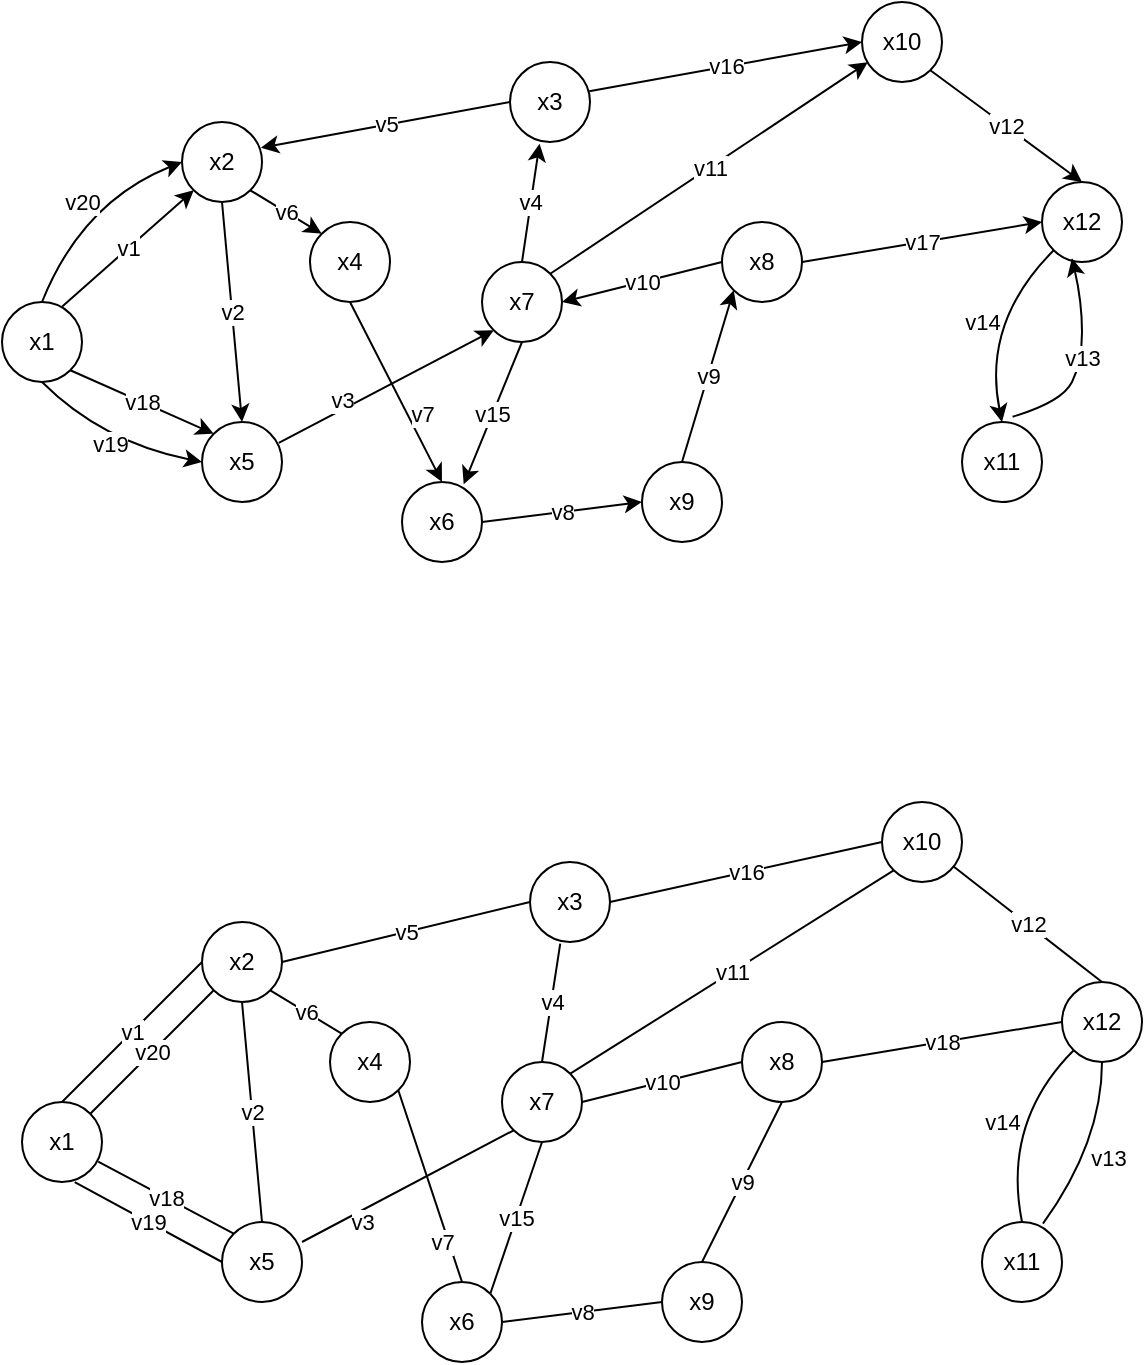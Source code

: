 <mxfile version="24.8.6">
  <diagram name="Страница — 1" id="Pw3dWoZ9kqQxSuHY3JxT">
    <mxGraphModel dx="1180" dy="746" grid="0" gridSize="10" guides="1" tooltips="1" connect="1" arrows="1" fold="1" page="1" pageScale="1" pageWidth="827" pageHeight="1169" background="none" math="0" shadow="0">
      <root>
        <mxCell id="0" />
        <mxCell id="1" parent="0" />
        <mxCell id="pMrcGOLwk-OuIuiQOvmT-1" value="x1" style="ellipse;whiteSpace=wrap;html=1;aspect=fixed;" parent="1" vertex="1">
          <mxGeometry x="160" y="390" width="40" height="40" as="geometry" />
        </mxCell>
        <mxCell id="pMrcGOLwk-OuIuiQOvmT-3" value="x7" style="ellipse;whiteSpace=wrap;html=1;aspect=fixed;" parent="1" vertex="1">
          <mxGeometry x="400" y="370" width="40" height="40" as="geometry" />
        </mxCell>
        <mxCell id="pMrcGOLwk-OuIuiQOvmT-4" value="x5" style="ellipse;whiteSpace=wrap;html=1;aspect=fixed;" parent="1" vertex="1">
          <mxGeometry x="260" y="450" width="40" height="40" as="geometry" />
        </mxCell>
        <mxCell id="pMrcGOLwk-OuIuiQOvmT-5" value="x6" style="ellipse;whiteSpace=wrap;html=1;aspect=fixed;" parent="1" vertex="1">
          <mxGeometry x="360" y="480" width="40" height="40" as="geometry" />
        </mxCell>
        <mxCell id="pMrcGOLwk-OuIuiQOvmT-6" value="x9" style="ellipse;whiteSpace=wrap;html=1;aspect=fixed;" parent="1" vertex="1">
          <mxGeometry x="480" y="470" width="40" height="40" as="geometry" />
        </mxCell>
        <mxCell id="pMrcGOLwk-OuIuiQOvmT-8" value="x2" style="ellipse;whiteSpace=wrap;html=1;aspect=fixed;" parent="1" vertex="1">
          <mxGeometry x="250" y="300" width="40" height="40" as="geometry" />
        </mxCell>
        <mxCell id="pMrcGOLwk-OuIuiQOvmT-9" value="x4" style="ellipse;whiteSpace=wrap;html=1;aspect=fixed;" parent="1" vertex="1">
          <mxGeometry x="314" y="350" width="40" height="40" as="geometry" />
        </mxCell>
        <mxCell id="pMrcGOLwk-OuIuiQOvmT-10" value="x3" style="ellipse;whiteSpace=wrap;html=1;aspect=fixed;" parent="1" vertex="1">
          <mxGeometry x="414" y="270" width="40" height="40" as="geometry" />
        </mxCell>
        <mxCell id="pMrcGOLwk-OuIuiQOvmT-11" value="x11" style="ellipse;whiteSpace=wrap;html=1;aspect=fixed;" parent="1" vertex="1">
          <mxGeometry x="640" y="450" width="40" height="40" as="geometry" />
        </mxCell>
        <mxCell id="pMrcGOLwk-OuIuiQOvmT-12" value="x8" style="ellipse;whiteSpace=wrap;html=1;aspect=fixed;" parent="1" vertex="1">
          <mxGeometry x="520" y="350" width="40" height="40" as="geometry" />
        </mxCell>
        <mxCell id="pMrcGOLwk-OuIuiQOvmT-14" value="x10" style="ellipse;whiteSpace=wrap;html=1;aspect=fixed;" parent="1" vertex="1">
          <mxGeometry x="590" y="240" width="40" height="40" as="geometry" />
        </mxCell>
        <mxCell id="pMrcGOLwk-OuIuiQOvmT-15" value="x12" style="ellipse;whiteSpace=wrap;html=1;aspect=fixed;" parent="1" vertex="1">
          <mxGeometry x="680" y="330" width="40" height="40" as="geometry" />
        </mxCell>
        <mxCell id="pMrcGOLwk-OuIuiQOvmT-19" value="v1" style="endArrow=classic;html=1;rounded=0;exitX=0.753;exitY=0.055;exitDx=0;exitDy=0;exitPerimeter=0;entryX=0;entryY=1;entryDx=0;entryDy=0;" parent="1" source="pMrcGOLwk-OuIuiQOvmT-1" target="pMrcGOLwk-OuIuiQOvmT-8" edge="1">
          <mxGeometry width="50" height="50" relative="1" as="geometry">
            <mxPoint x="420" y="360" as="sourcePoint" />
            <mxPoint x="470" y="310" as="targetPoint" />
          </mxGeometry>
        </mxCell>
        <mxCell id="pMrcGOLwk-OuIuiQOvmT-20" value="v6" style="endArrow=classic;html=1;rounded=0;exitX=1;exitY=1;exitDx=0;exitDy=0;entryX=0;entryY=0;entryDx=0;entryDy=0;" parent="1" source="pMrcGOLwk-OuIuiQOvmT-8" target="pMrcGOLwk-OuIuiQOvmT-9" edge="1">
          <mxGeometry width="50" height="50" relative="1" as="geometry">
            <mxPoint x="200" y="402" as="sourcePoint" />
            <mxPoint x="266" y="344" as="targetPoint" />
          </mxGeometry>
        </mxCell>
        <mxCell id="pMrcGOLwk-OuIuiQOvmT-21" value="v2" style="endArrow=classic;html=1;rounded=0;exitX=0.5;exitY=1;exitDx=0;exitDy=0;entryX=0.5;entryY=0;entryDx=0;entryDy=0;" parent="1" source="pMrcGOLwk-OuIuiQOvmT-8" target="pMrcGOLwk-OuIuiQOvmT-4" edge="1">
          <mxGeometry width="50" height="50" relative="1" as="geometry">
            <mxPoint x="294" y="344" as="sourcePoint" />
            <mxPoint x="330" y="366" as="targetPoint" />
          </mxGeometry>
        </mxCell>
        <mxCell id="pMrcGOLwk-OuIuiQOvmT-22" value="v5" style="endArrow=classic;html=1;rounded=0;exitX=0;exitY=0.5;exitDx=0;exitDy=0;entryX=0.986;entryY=0.322;entryDx=0;entryDy=0;entryPerimeter=0;" parent="1" source="pMrcGOLwk-OuIuiQOvmT-10" target="pMrcGOLwk-OuIuiQOvmT-8" edge="1">
          <mxGeometry width="50" height="50" relative="1" as="geometry">
            <mxPoint x="294" y="344" as="sourcePoint" />
            <mxPoint x="330" y="366" as="targetPoint" />
          </mxGeometry>
        </mxCell>
        <mxCell id="pMrcGOLwk-OuIuiQOvmT-23" value="v4" style="endArrow=classic;html=1;rounded=0;exitX=0.5;exitY=0;exitDx=0;exitDy=0;entryX=0.369;entryY=1.021;entryDx=0;entryDy=0;entryPerimeter=0;" parent="1" source="pMrcGOLwk-OuIuiQOvmT-3" target="pMrcGOLwk-OuIuiQOvmT-10" edge="1">
          <mxGeometry width="50" height="50" relative="1" as="geometry">
            <mxPoint x="294" y="344" as="sourcePoint" />
            <mxPoint x="330" y="366" as="targetPoint" />
          </mxGeometry>
        </mxCell>
        <mxCell id="pMrcGOLwk-OuIuiQOvmT-24" value="v3" style="endArrow=classic;html=1;rounded=0;exitX=0.96;exitY=0.262;exitDx=0;exitDy=0;entryX=0;entryY=1;entryDx=0;entryDy=0;exitPerimeter=0;" parent="1" source="pMrcGOLwk-OuIuiQOvmT-4" target="pMrcGOLwk-OuIuiQOvmT-3" edge="1">
          <mxGeometry x="-0.382" y="3" width="50" height="50" relative="1" as="geometry">
            <mxPoint x="280" y="350" as="sourcePoint" />
            <mxPoint x="290" y="460" as="targetPoint" />
            <mxPoint y="-1" as="offset" />
          </mxGeometry>
        </mxCell>
        <mxCell id="pMrcGOLwk-OuIuiQOvmT-25" value="v7" style="endArrow=classic;html=1;rounded=0;exitX=0.5;exitY=1;exitDx=0;exitDy=0;entryX=0.5;entryY=0;entryDx=0;entryDy=0;" parent="1" source="pMrcGOLwk-OuIuiQOvmT-9" target="pMrcGOLwk-OuIuiQOvmT-5" edge="1">
          <mxGeometry x="0.316" y="6" width="50" height="50" relative="1" as="geometry">
            <mxPoint x="420" y="360" as="sourcePoint" />
            <mxPoint x="470" y="310" as="targetPoint" />
            <mxPoint as="offset" />
          </mxGeometry>
        </mxCell>
        <mxCell id="pMrcGOLwk-OuIuiQOvmT-27" value="v8" style="endArrow=classic;html=1;rounded=0;exitX=1;exitY=0.5;exitDx=0;exitDy=0;entryX=0;entryY=0.5;entryDx=0;entryDy=0;" parent="1" source="pMrcGOLwk-OuIuiQOvmT-5" target="pMrcGOLwk-OuIuiQOvmT-6" edge="1">
          <mxGeometry width="50" height="50" relative="1" as="geometry">
            <mxPoint x="420" y="360" as="sourcePoint" />
            <mxPoint x="470" y="310" as="targetPoint" />
          </mxGeometry>
        </mxCell>
        <mxCell id="pMrcGOLwk-OuIuiQOvmT-28" value="v9" style="endArrow=classic;html=1;rounded=0;exitX=0.5;exitY=0;exitDx=0;exitDy=0;entryX=0;entryY=1;entryDx=0;entryDy=0;" parent="1" source="pMrcGOLwk-OuIuiQOvmT-6" target="pMrcGOLwk-OuIuiQOvmT-12" edge="1">
          <mxGeometry width="50" height="50" relative="1" as="geometry">
            <mxPoint x="420" y="360" as="sourcePoint" />
            <mxPoint x="470" y="310" as="targetPoint" />
          </mxGeometry>
        </mxCell>
        <mxCell id="pMrcGOLwk-OuIuiQOvmT-29" value="v10" style="endArrow=classic;html=1;rounded=0;exitX=0;exitY=0.5;exitDx=0;exitDy=0;entryX=1;entryY=0.5;entryDx=0;entryDy=0;" parent="1" source="pMrcGOLwk-OuIuiQOvmT-12" target="pMrcGOLwk-OuIuiQOvmT-3" edge="1">
          <mxGeometry width="50" height="50" relative="1" as="geometry">
            <mxPoint x="420" y="360" as="sourcePoint" />
            <mxPoint x="470" y="310" as="targetPoint" />
          </mxGeometry>
        </mxCell>
        <mxCell id="pMrcGOLwk-OuIuiQOvmT-31" value="v11" style="endArrow=classic;html=1;rounded=0;exitX=1;exitY=0;exitDx=0;exitDy=0;entryX=0.072;entryY=0.753;entryDx=0;entryDy=0;entryPerimeter=0;" parent="1" source="pMrcGOLwk-OuIuiQOvmT-3" target="pMrcGOLwk-OuIuiQOvmT-14" edge="1">
          <mxGeometry width="50" height="50" relative="1" as="geometry">
            <mxPoint x="420" y="360" as="sourcePoint" />
            <mxPoint x="470" y="310" as="targetPoint" />
          </mxGeometry>
        </mxCell>
        <mxCell id="pMrcGOLwk-OuIuiQOvmT-32" value="v12" style="endArrow=classic;html=1;rounded=0;exitX=1;exitY=1;exitDx=0;exitDy=0;entryX=0.5;entryY=0;entryDx=0;entryDy=0;" parent="1" source="pMrcGOLwk-OuIuiQOvmT-14" target="pMrcGOLwk-OuIuiQOvmT-15" edge="1">
          <mxGeometry width="50" height="50" relative="1" as="geometry">
            <mxPoint x="420" y="360" as="sourcePoint" />
            <mxPoint x="470" y="310" as="targetPoint" />
          </mxGeometry>
        </mxCell>
        <mxCell id="pMrcGOLwk-OuIuiQOvmT-33" value="v13" style="endArrow=classic;html=1;rounded=0;entryX=0.374;entryY=0.952;entryDx=0;entryDy=0;entryPerimeter=0;exitX=0.633;exitY=-0.066;exitDx=0;exitDy=0;exitPerimeter=0;curved=1;" parent="1" source="pMrcGOLwk-OuIuiQOvmT-11" target="pMrcGOLwk-OuIuiQOvmT-15" edge="1">
          <mxGeometry width="50" height="50" relative="1" as="geometry">
            <mxPoint x="420" y="360" as="sourcePoint" />
            <mxPoint x="470" y="310" as="targetPoint" />
            <Array as="points">
              <mxPoint x="690" y="440" />
              <mxPoint x="700" y="420" />
              <mxPoint x="700" y="390" />
            </Array>
          </mxGeometry>
        </mxCell>
        <mxCell id="pMrcGOLwk-OuIuiQOvmT-35" value="v14" style="endArrow=classic;html=1;rounded=0;exitX=0;exitY=1;exitDx=0;exitDy=0;entryX=0.5;entryY=0;entryDx=0;entryDy=0;curved=1;" parent="1" source="pMrcGOLwk-OuIuiQOvmT-15" target="pMrcGOLwk-OuIuiQOvmT-11" edge="1">
          <mxGeometry width="50" height="50" relative="1" as="geometry">
            <mxPoint x="420" y="360" as="sourcePoint" />
            <mxPoint x="470" y="310" as="targetPoint" />
            <Array as="points">
              <mxPoint x="650" y="400" />
            </Array>
          </mxGeometry>
        </mxCell>
        <mxCell id="pMrcGOLwk-OuIuiQOvmT-36" value="v17" style="endArrow=classic;html=1;rounded=0;exitX=1;exitY=0.5;exitDx=0;exitDy=0;entryX=0;entryY=0.5;entryDx=0;entryDy=0;" parent="1" source="pMrcGOLwk-OuIuiQOvmT-12" target="pMrcGOLwk-OuIuiQOvmT-15" edge="1">
          <mxGeometry width="50" height="50" relative="1" as="geometry">
            <mxPoint x="420" y="360" as="sourcePoint" />
            <mxPoint x="470" y="310" as="targetPoint" />
          </mxGeometry>
        </mxCell>
        <mxCell id="pMrcGOLwk-OuIuiQOvmT-37" value="v16" style="endArrow=classic;html=1;rounded=0;exitX=0.99;exitY=0.366;exitDx=0;exitDy=0;exitPerimeter=0;entryX=0;entryY=0.5;entryDx=0;entryDy=0;" parent="1" source="pMrcGOLwk-OuIuiQOvmT-10" target="pMrcGOLwk-OuIuiQOvmT-14" edge="1">
          <mxGeometry width="50" height="50" relative="1" as="geometry">
            <mxPoint x="420" y="360" as="sourcePoint" />
            <mxPoint x="470" y="310" as="targetPoint" />
          </mxGeometry>
        </mxCell>
        <mxCell id="pMrcGOLwk-OuIuiQOvmT-38" value="v15" style="endArrow=classic;html=1;rounded=0;exitX=0.5;exitY=1;exitDx=0;exitDy=0;entryX=0.771;entryY=0.029;entryDx=0;entryDy=0;entryPerimeter=0;" parent="1" source="pMrcGOLwk-OuIuiQOvmT-3" target="pMrcGOLwk-OuIuiQOvmT-5" edge="1">
          <mxGeometry width="50" height="50" relative="1" as="geometry">
            <mxPoint x="420" y="360" as="sourcePoint" />
            <mxPoint x="470" y="310" as="targetPoint" />
          </mxGeometry>
        </mxCell>
        <mxCell id="pMrcGOLwk-OuIuiQOvmT-39" value="v18" style="endArrow=classic;html=1;rounded=0;exitX=1;exitY=1;exitDx=0;exitDy=0;entryX=0;entryY=0;entryDx=0;entryDy=0;" parent="1" source="pMrcGOLwk-OuIuiQOvmT-1" target="pMrcGOLwk-OuIuiQOvmT-4" edge="1">
          <mxGeometry width="50" height="50" relative="1" as="geometry">
            <mxPoint x="420" y="360" as="sourcePoint" />
            <mxPoint x="470" y="310" as="targetPoint" />
          </mxGeometry>
        </mxCell>
        <mxCell id="pMrcGOLwk-OuIuiQOvmT-40" value="v19" style="endArrow=classic;html=1;rounded=0;exitX=0.5;exitY=1;exitDx=0;exitDy=0;entryX=0;entryY=0.5;entryDx=0;entryDy=0;curved=1;" parent="1" source="pMrcGOLwk-OuIuiQOvmT-1" target="pMrcGOLwk-OuIuiQOvmT-4" edge="1">
          <mxGeometry width="50" height="50" relative="1" as="geometry">
            <mxPoint x="420" y="360" as="sourcePoint" />
            <mxPoint x="470" y="310" as="targetPoint" />
            <Array as="points">
              <mxPoint x="210" y="460" />
            </Array>
          </mxGeometry>
        </mxCell>
        <mxCell id="pMrcGOLwk-OuIuiQOvmT-41" value="v20" style="endArrow=classic;html=1;rounded=0;exitX=0.5;exitY=0;exitDx=0;exitDy=0;entryX=0;entryY=0.5;entryDx=0;entryDy=0;curved=1;" parent="1" source="pMrcGOLwk-OuIuiQOvmT-1" target="pMrcGOLwk-OuIuiQOvmT-8" edge="1">
          <mxGeometry width="50" height="50" relative="1" as="geometry">
            <mxPoint x="420" y="360" as="sourcePoint" />
            <mxPoint x="470" y="310" as="targetPoint" />
            <Array as="points">
              <mxPoint x="200" y="340" />
            </Array>
          </mxGeometry>
        </mxCell>
        <mxCell id="pMrcGOLwk-OuIuiQOvmT-42" value="x1" style="ellipse;whiteSpace=wrap;html=1;aspect=fixed;" parent="1" vertex="1">
          <mxGeometry x="170" y="790" width="40" height="40" as="geometry" />
        </mxCell>
        <mxCell id="pMrcGOLwk-OuIuiQOvmT-43" value="x7" style="ellipse;whiteSpace=wrap;html=1;aspect=fixed;" parent="1" vertex="1">
          <mxGeometry x="410" y="770" width="40" height="40" as="geometry" />
        </mxCell>
        <mxCell id="pMrcGOLwk-OuIuiQOvmT-44" value="x5" style="ellipse;whiteSpace=wrap;html=1;aspect=fixed;" parent="1" vertex="1">
          <mxGeometry x="270" y="850" width="40" height="40" as="geometry" />
        </mxCell>
        <mxCell id="pMrcGOLwk-OuIuiQOvmT-45" value="x6" style="ellipse;whiteSpace=wrap;html=1;aspect=fixed;" parent="1" vertex="1">
          <mxGeometry x="370" y="880" width="40" height="40" as="geometry" />
        </mxCell>
        <mxCell id="pMrcGOLwk-OuIuiQOvmT-46" value="x9" style="ellipse;whiteSpace=wrap;html=1;aspect=fixed;" parent="1" vertex="1">
          <mxGeometry x="490" y="870" width="40" height="40" as="geometry" />
        </mxCell>
        <mxCell id="pMrcGOLwk-OuIuiQOvmT-47" value="x2" style="ellipse;whiteSpace=wrap;html=1;aspect=fixed;" parent="1" vertex="1">
          <mxGeometry x="260" y="700" width="40" height="40" as="geometry" />
        </mxCell>
        <mxCell id="pMrcGOLwk-OuIuiQOvmT-48" value="x4" style="ellipse;whiteSpace=wrap;html=1;aspect=fixed;" parent="1" vertex="1">
          <mxGeometry x="324" y="750" width="40" height="40" as="geometry" />
        </mxCell>
        <mxCell id="pMrcGOLwk-OuIuiQOvmT-49" value="x3" style="ellipse;whiteSpace=wrap;html=1;aspect=fixed;" parent="1" vertex="1">
          <mxGeometry x="424" y="670" width="40" height="40" as="geometry" />
        </mxCell>
        <mxCell id="pMrcGOLwk-OuIuiQOvmT-50" value="x11" style="ellipse;whiteSpace=wrap;html=1;aspect=fixed;" parent="1" vertex="1">
          <mxGeometry x="650" y="850" width="40" height="40" as="geometry" />
        </mxCell>
        <mxCell id="pMrcGOLwk-OuIuiQOvmT-51" value="x8" style="ellipse;whiteSpace=wrap;html=1;aspect=fixed;" parent="1" vertex="1">
          <mxGeometry x="530" y="750" width="40" height="40" as="geometry" />
        </mxCell>
        <mxCell id="pMrcGOLwk-OuIuiQOvmT-52" value="x10" style="ellipse;whiteSpace=wrap;html=1;aspect=fixed;" parent="1" vertex="1">
          <mxGeometry x="600" y="640" width="40" height="40" as="geometry" />
        </mxCell>
        <mxCell id="pMrcGOLwk-OuIuiQOvmT-53" value="x12" style="ellipse;whiteSpace=wrap;html=1;aspect=fixed;" parent="1" vertex="1">
          <mxGeometry x="690" y="730" width="40" height="40" as="geometry" />
        </mxCell>
        <mxCell id="pMrcGOLwk-OuIuiQOvmT-74" value="v1" style="endArrow=none;html=1;rounded=0;exitX=0.5;exitY=0;exitDx=0;exitDy=0;entryX=0;entryY=0.5;entryDx=0;entryDy=0;" parent="1" source="pMrcGOLwk-OuIuiQOvmT-42" target="pMrcGOLwk-OuIuiQOvmT-47" edge="1">
          <mxGeometry width="50" height="50" relative="1" as="geometry">
            <mxPoint x="420" y="780" as="sourcePoint" />
            <mxPoint x="470" y="730" as="targetPoint" />
          </mxGeometry>
        </mxCell>
        <mxCell id="pMrcGOLwk-OuIuiQOvmT-75" value="v20" style="endArrow=none;html=1;rounded=0;exitX=1;exitY=0;exitDx=0;exitDy=0;entryX=0;entryY=1;entryDx=0;entryDy=0;" parent="1" source="pMrcGOLwk-OuIuiQOvmT-42" target="pMrcGOLwk-OuIuiQOvmT-47" edge="1">
          <mxGeometry width="50" height="50" relative="1" as="geometry">
            <mxPoint x="200" y="800" as="sourcePoint" />
            <mxPoint x="270" y="730" as="targetPoint" />
          </mxGeometry>
        </mxCell>
        <mxCell id="pMrcGOLwk-OuIuiQOvmT-76" value="v18" style="endArrow=none;html=1;rounded=0;exitX=0.952;exitY=0.745;exitDx=0;exitDy=0;exitPerimeter=0;entryX=0;entryY=0;entryDx=0;entryDy=0;" parent="1" source="pMrcGOLwk-OuIuiQOvmT-42" target="pMrcGOLwk-OuIuiQOvmT-44" edge="1">
          <mxGeometry width="50" height="50" relative="1" as="geometry">
            <mxPoint x="420" y="780" as="sourcePoint" />
            <mxPoint x="470" y="730" as="targetPoint" />
          </mxGeometry>
        </mxCell>
        <mxCell id="pMrcGOLwk-OuIuiQOvmT-77" value="v19" style="endArrow=none;html=1;rounded=0;exitX=0.659;exitY=1.003;exitDx=0;exitDy=0;exitPerimeter=0;entryX=0;entryY=0.5;entryDx=0;entryDy=0;" parent="1" source="pMrcGOLwk-OuIuiQOvmT-42" target="pMrcGOLwk-OuIuiQOvmT-44" edge="1">
          <mxGeometry width="50" height="50" relative="1" as="geometry">
            <mxPoint x="218" y="830" as="sourcePoint" />
            <mxPoint x="286" y="866" as="targetPoint" />
          </mxGeometry>
        </mxCell>
        <mxCell id="pMrcGOLwk-OuIuiQOvmT-78" value="v2" style="endArrow=none;html=1;rounded=0;exitX=0.5;exitY=1;exitDx=0;exitDy=0;entryX=0.5;entryY=0;entryDx=0;entryDy=0;" parent="1" source="pMrcGOLwk-OuIuiQOvmT-47" target="pMrcGOLwk-OuIuiQOvmT-44" edge="1">
          <mxGeometry width="50" height="50" relative="1" as="geometry">
            <mxPoint x="420" y="780" as="sourcePoint" />
            <mxPoint x="470" y="730" as="targetPoint" />
          </mxGeometry>
        </mxCell>
        <mxCell id="pMrcGOLwk-OuIuiQOvmT-79" value="v6" style="endArrow=none;html=1;rounded=0;exitX=1;exitY=1;exitDx=0;exitDy=0;entryX=0;entryY=0;entryDx=0;entryDy=0;" parent="1" source="pMrcGOLwk-OuIuiQOvmT-47" target="pMrcGOLwk-OuIuiQOvmT-48" edge="1">
          <mxGeometry width="50" height="50" relative="1" as="geometry">
            <mxPoint x="420" y="780" as="sourcePoint" />
            <mxPoint x="470" y="730" as="targetPoint" />
          </mxGeometry>
        </mxCell>
        <mxCell id="pMrcGOLwk-OuIuiQOvmT-80" value="v3" style="endArrow=none;html=1;rounded=0;exitX=1;exitY=0.25;exitDx=0;exitDy=0;exitPerimeter=0;entryX=0;entryY=1;entryDx=0;entryDy=0;" parent="1" source="pMrcGOLwk-OuIuiQOvmT-44" target="pMrcGOLwk-OuIuiQOvmT-43" edge="1">
          <mxGeometry x="-0.479" y="-5" width="50" height="50" relative="1" as="geometry">
            <mxPoint x="420" y="780" as="sourcePoint" />
            <mxPoint x="470" y="730" as="targetPoint" />
            <mxPoint as="offset" />
          </mxGeometry>
        </mxCell>
        <mxCell id="pMrcGOLwk-OuIuiQOvmT-81" value="v7" style="endArrow=none;html=1;rounded=0;exitX=1;exitY=1;exitDx=0;exitDy=0;entryX=0.5;entryY=0;entryDx=0;entryDy=0;" parent="1" source="pMrcGOLwk-OuIuiQOvmT-48" target="pMrcGOLwk-OuIuiQOvmT-45" edge="1">
          <mxGeometry x="0.562" y="-3" width="50" height="50" relative="1" as="geometry">
            <mxPoint x="420" y="780" as="sourcePoint" />
            <mxPoint x="470" y="730" as="targetPoint" />
            <mxPoint as="offset" />
          </mxGeometry>
        </mxCell>
        <mxCell id="pMrcGOLwk-OuIuiQOvmT-82" value="v8" style="endArrow=none;html=1;rounded=0;exitX=1;exitY=0.5;exitDx=0;exitDy=0;entryX=0;entryY=0.5;entryDx=0;entryDy=0;" parent="1" source="pMrcGOLwk-OuIuiQOvmT-45" target="pMrcGOLwk-OuIuiQOvmT-46" edge="1">
          <mxGeometry width="50" height="50" relative="1" as="geometry">
            <mxPoint x="420" y="780" as="sourcePoint" />
            <mxPoint x="470" y="730" as="targetPoint" />
          </mxGeometry>
        </mxCell>
        <mxCell id="pMrcGOLwk-OuIuiQOvmT-83" value="v9" style="endArrow=none;html=1;rounded=0;exitX=0.5;exitY=0;exitDx=0;exitDy=0;entryX=0.5;entryY=1;entryDx=0;entryDy=0;" parent="1" source="pMrcGOLwk-OuIuiQOvmT-46" target="pMrcGOLwk-OuIuiQOvmT-51" edge="1">
          <mxGeometry width="50" height="50" relative="1" as="geometry">
            <mxPoint x="420" y="780" as="sourcePoint" />
            <mxPoint x="470" y="730" as="targetPoint" />
          </mxGeometry>
        </mxCell>
        <mxCell id="pMrcGOLwk-OuIuiQOvmT-84" value="v11" style="endArrow=none;html=1;rounded=0;exitX=1;exitY=0;exitDx=0;exitDy=0;entryX=0;entryY=1;entryDx=0;entryDy=0;" parent="1" source="pMrcGOLwk-OuIuiQOvmT-43" target="pMrcGOLwk-OuIuiQOvmT-52" edge="1">
          <mxGeometry width="50" height="50" relative="1" as="geometry">
            <mxPoint x="420" y="780" as="sourcePoint" />
            <mxPoint x="470" y="730" as="targetPoint" />
          </mxGeometry>
        </mxCell>
        <mxCell id="pMrcGOLwk-OuIuiQOvmT-85" value="v5" style="endArrow=none;html=1;rounded=0;exitX=0;exitY=0.5;exitDx=0;exitDy=0;entryX=1;entryY=0.5;entryDx=0;entryDy=0;" parent="1" source="pMrcGOLwk-OuIuiQOvmT-49" target="pMrcGOLwk-OuIuiQOvmT-47" edge="1">
          <mxGeometry width="50" height="50" relative="1" as="geometry">
            <mxPoint x="420" y="780" as="sourcePoint" />
            <mxPoint x="470" y="730" as="targetPoint" />
          </mxGeometry>
        </mxCell>
        <mxCell id="pMrcGOLwk-OuIuiQOvmT-86" value="v16" style="endArrow=none;html=1;rounded=0;exitX=1;exitY=0.5;exitDx=0;exitDy=0;entryX=0;entryY=0.5;entryDx=0;entryDy=0;" parent="1" source="pMrcGOLwk-OuIuiQOvmT-49" target="pMrcGOLwk-OuIuiQOvmT-52" edge="1">
          <mxGeometry width="50" height="50" relative="1" as="geometry">
            <mxPoint x="420" y="780" as="sourcePoint" />
            <mxPoint x="470" y="730" as="targetPoint" />
          </mxGeometry>
        </mxCell>
        <mxCell id="pMrcGOLwk-OuIuiQOvmT-87" value="v12" style="endArrow=none;html=1;rounded=0;exitX=0.5;exitY=0;exitDx=0;exitDy=0;" parent="1" source="pMrcGOLwk-OuIuiQOvmT-53" target="pMrcGOLwk-OuIuiQOvmT-52" edge="1">
          <mxGeometry width="50" height="50" relative="1" as="geometry">
            <mxPoint x="420" y="780" as="sourcePoint" />
            <mxPoint x="470" y="730" as="targetPoint" />
          </mxGeometry>
        </mxCell>
        <mxCell id="pMrcGOLwk-OuIuiQOvmT-88" value="v13" style="endArrow=none;html=1;rounded=0;exitX=0.762;exitY=0.021;exitDx=0;exitDy=0;curved=1;entryX=0.5;entryY=1;entryDx=0;entryDy=0;exitPerimeter=0;" parent="1" source="pMrcGOLwk-OuIuiQOvmT-50" target="pMrcGOLwk-OuIuiQOvmT-53" edge="1">
          <mxGeometry x="0.009" y="-7" width="50" height="50" relative="1" as="geometry">
            <mxPoint x="420" y="780" as="sourcePoint" />
            <mxPoint x="700" y="770" as="targetPoint" />
            <Array as="points">
              <mxPoint x="710" y="810" />
            </Array>
            <mxPoint as="offset" />
          </mxGeometry>
        </mxCell>
        <mxCell id="pMrcGOLwk-OuIuiQOvmT-89" value="v14" style="endArrow=none;html=1;rounded=0;exitX=0.5;exitY=0;exitDx=0;exitDy=0;entryX=0;entryY=1;entryDx=0;entryDy=0;curved=1;" parent="1" source="pMrcGOLwk-OuIuiQOvmT-50" target="pMrcGOLwk-OuIuiQOvmT-53" edge="1">
          <mxGeometry width="50" height="50" relative="1" as="geometry">
            <mxPoint x="420" y="780" as="sourcePoint" />
            <mxPoint x="470" y="730" as="targetPoint" />
            <Array as="points">
              <mxPoint x="660" y="800" />
            </Array>
          </mxGeometry>
        </mxCell>
        <mxCell id="pMrcGOLwk-OuIuiQOvmT-90" value="v18" style="endArrow=none;html=1;rounded=0;exitX=1;exitY=0.5;exitDx=0;exitDy=0;entryX=0;entryY=0.5;entryDx=0;entryDy=0;" parent="1" source="pMrcGOLwk-OuIuiQOvmT-51" target="pMrcGOLwk-OuIuiQOvmT-53" edge="1">
          <mxGeometry width="50" height="50" relative="1" as="geometry">
            <mxPoint x="390" y="780" as="sourcePoint" />
            <mxPoint x="440" y="730" as="targetPoint" />
          </mxGeometry>
        </mxCell>
        <mxCell id="pMrcGOLwk-OuIuiQOvmT-91" value="v10" style="endArrow=none;html=1;rounded=0;exitX=1;exitY=0.5;exitDx=0;exitDy=0;entryX=0;entryY=0.5;entryDx=0;entryDy=0;" parent="1" source="pMrcGOLwk-OuIuiQOvmT-43" target="pMrcGOLwk-OuIuiQOvmT-51" edge="1">
          <mxGeometry width="50" height="50" relative="1" as="geometry">
            <mxPoint x="390" y="780" as="sourcePoint" />
            <mxPoint x="440" y="730" as="targetPoint" />
          </mxGeometry>
        </mxCell>
        <mxCell id="pMrcGOLwk-OuIuiQOvmT-92" value="v15" style="endArrow=none;html=1;rounded=0;entryX=1;entryY=0;entryDx=0;entryDy=0;" parent="1" target="pMrcGOLwk-OuIuiQOvmT-45" edge="1">
          <mxGeometry width="50" height="50" relative="1" as="geometry">
            <mxPoint x="430" y="810" as="sourcePoint" />
            <mxPoint x="440" y="730" as="targetPoint" />
          </mxGeometry>
        </mxCell>
        <mxCell id="pMrcGOLwk-OuIuiQOvmT-93" value="v4" style="endArrow=none;html=1;rounded=0;exitX=0.5;exitY=0;exitDx=0;exitDy=0;entryX=0.378;entryY=1.021;entryDx=0;entryDy=0;entryPerimeter=0;" parent="1" source="pMrcGOLwk-OuIuiQOvmT-43" target="pMrcGOLwk-OuIuiQOvmT-49" edge="1">
          <mxGeometry width="50" height="50" relative="1" as="geometry">
            <mxPoint x="390" y="780" as="sourcePoint" />
            <mxPoint x="440" y="730" as="targetPoint" />
          </mxGeometry>
        </mxCell>
      </root>
    </mxGraphModel>
  </diagram>
</mxfile>
